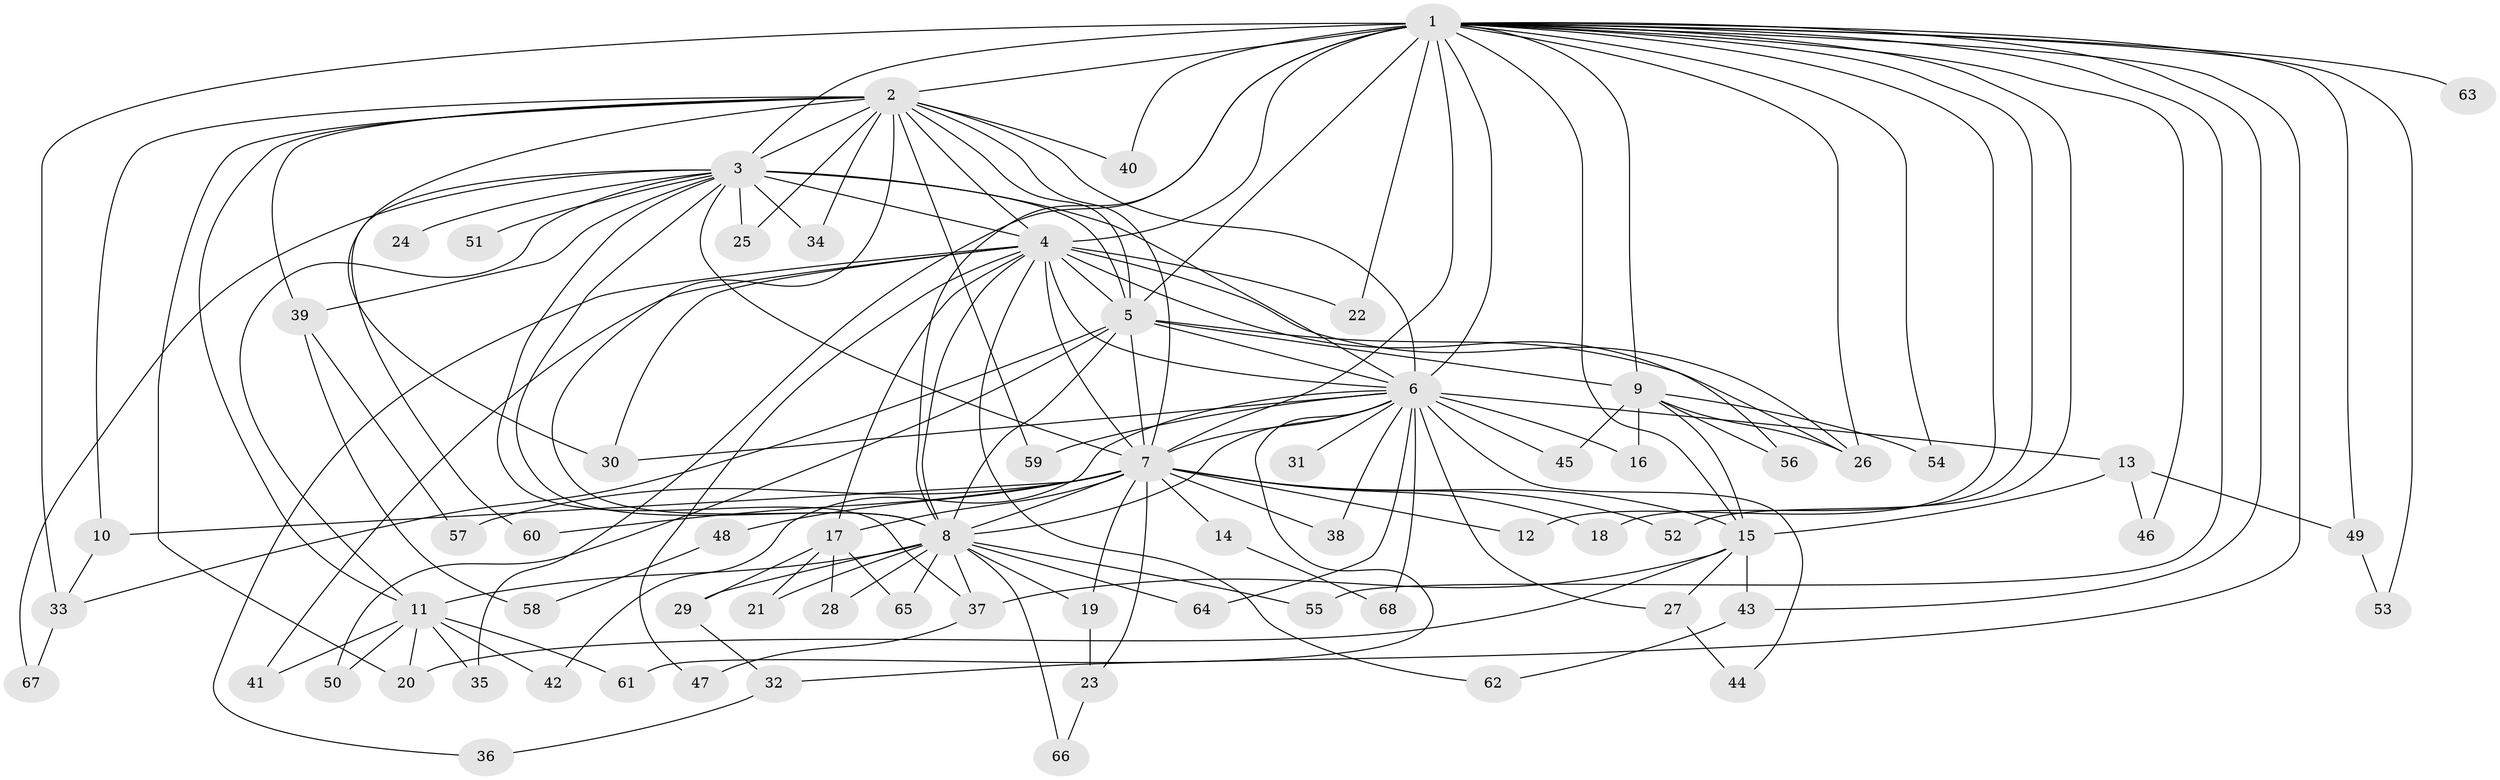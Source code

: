 // original degree distribution, {19: 0.020618556701030927, 21: 0.020618556701030927, 20: 0.010309278350515464, 15: 0.010309278350515464, 27: 0.010309278350515464, 26: 0.020618556701030927, 13: 0.010309278350515464, 8: 0.030927835051546393, 3: 0.21649484536082475, 2: 0.5773195876288659, 5: 0.020618556701030927, 6: 0.010309278350515464, 4: 0.041237113402061855}
// Generated by graph-tools (version 1.1) at 2025/49/03/04/25 22:49:30]
// undirected, 68 vertices, 150 edges
graph export_dot {
  node [color=gray90,style=filled];
  1;
  2;
  3;
  4;
  5;
  6;
  7;
  8;
  9;
  10;
  11;
  12;
  13;
  14;
  15;
  16;
  17;
  18;
  19;
  20;
  21;
  22;
  23;
  24;
  25;
  26;
  27;
  28;
  29;
  30;
  31;
  32;
  33;
  34;
  35;
  36;
  37;
  38;
  39;
  40;
  41;
  42;
  43;
  44;
  45;
  46;
  47;
  48;
  49;
  50;
  51;
  52;
  53;
  54;
  55;
  56;
  57;
  58;
  59;
  60;
  61;
  62;
  63;
  64;
  65;
  66;
  67;
  68;
  1 -- 2 [weight=4.0];
  1 -- 3 [weight=3.0];
  1 -- 4 [weight=3.0];
  1 -- 5 [weight=3.0];
  1 -- 6 [weight=2.0];
  1 -- 7 [weight=2.0];
  1 -- 8 [weight=2.0];
  1 -- 9 [weight=2.0];
  1 -- 12 [weight=1.0];
  1 -- 15 [weight=2.0];
  1 -- 18 [weight=1.0];
  1 -- 22 [weight=1.0];
  1 -- 26 [weight=1.0];
  1 -- 32 [weight=1.0];
  1 -- 33 [weight=3.0];
  1 -- 35 [weight=1.0];
  1 -- 40 [weight=1.0];
  1 -- 43 [weight=1.0];
  1 -- 46 [weight=1.0];
  1 -- 49 [weight=1.0];
  1 -- 52 [weight=1.0];
  1 -- 53 [weight=1.0];
  1 -- 54 [weight=1.0];
  1 -- 55 [weight=1.0];
  1 -- 63 [weight=2.0];
  2 -- 3 [weight=3.0];
  2 -- 4 [weight=2.0];
  2 -- 5 [weight=2.0];
  2 -- 6 [weight=2.0];
  2 -- 7 [weight=2.0];
  2 -- 8 [weight=2.0];
  2 -- 10 [weight=1.0];
  2 -- 11 [weight=2.0];
  2 -- 20 [weight=1.0];
  2 -- 25 [weight=1.0];
  2 -- 30 [weight=2.0];
  2 -- 34 [weight=1.0];
  2 -- 39 [weight=1.0];
  2 -- 40 [weight=1.0];
  2 -- 59 [weight=1.0];
  3 -- 4 [weight=1.0];
  3 -- 5 [weight=1.0];
  3 -- 6 [weight=1.0];
  3 -- 7 [weight=1.0];
  3 -- 8 [weight=1.0];
  3 -- 11 [weight=1.0];
  3 -- 24 [weight=1.0];
  3 -- 25 [weight=1.0];
  3 -- 34 [weight=1.0];
  3 -- 37 [weight=1.0];
  3 -- 39 [weight=1.0];
  3 -- 51 [weight=1.0];
  3 -- 60 [weight=1.0];
  3 -- 67 [weight=1.0];
  4 -- 5 [weight=1.0];
  4 -- 6 [weight=1.0];
  4 -- 7 [weight=2.0];
  4 -- 8 [weight=2.0];
  4 -- 17 [weight=1.0];
  4 -- 22 [weight=1.0];
  4 -- 26 [weight=1.0];
  4 -- 30 [weight=1.0];
  4 -- 36 [weight=1.0];
  4 -- 41 [weight=1.0];
  4 -- 47 [weight=1.0];
  4 -- 56 [weight=1.0];
  4 -- 62 [weight=1.0];
  5 -- 6 [weight=1.0];
  5 -- 7 [weight=2.0];
  5 -- 8 [weight=1.0];
  5 -- 9 [weight=1.0];
  5 -- 26 [weight=1.0];
  5 -- 33 [weight=1.0];
  5 -- 50 [weight=1.0];
  6 -- 7 [weight=1.0];
  6 -- 8 [weight=2.0];
  6 -- 13 [weight=1.0];
  6 -- 16 [weight=1.0];
  6 -- 27 [weight=1.0];
  6 -- 30 [weight=1.0];
  6 -- 31 [weight=1.0];
  6 -- 38 [weight=1.0];
  6 -- 42 [weight=1.0];
  6 -- 44 [weight=1.0];
  6 -- 45 [weight=1.0];
  6 -- 59 [weight=1.0];
  6 -- 61 [weight=1.0];
  6 -- 64 [weight=1.0];
  6 -- 68 [weight=1.0];
  7 -- 8 [weight=1.0];
  7 -- 10 [weight=1.0];
  7 -- 12 [weight=1.0];
  7 -- 14 [weight=1.0];
  7 -- 15 [weight=1.0];
  7 -- 17 [weight=1.0];
  7 -- 18 [weight=1.0];
  7 -- 19 [weight=1.0];
  7 -- 23 [weight=1.0];
  7 -- 38 [weight=1.0];
  7 -- 48 [weight=1.0];
  7 -- 52 [weight=1.0];
  7 -- 57 [weight=1.0];
  7 -- 60 [weight=1.0];
  8 -- 11 [weight=1.0];
  8 -- 19 [weight=1.0];
  8 -- 21 [weight=1.0];
  8 -- 28 [weight=1.0];
  8 -- 29 [weight=1.0];
  8 -- 37 [weight=1.0];
  8 -- 55 [weight=1.0];
  8 -- 64 [weight=1.0];
  8 -- 65 [weight=1.0];
  8 -- 66 [weight=1.0];
  9 -- 15 [weight=1.0];
  9 -- 16 [weight=1.0];
  9 -- 26 [weight=1.0];
  9 -- 45 [weight=1.0];
  9 -- 54 [weight=1.0];
  9 -- 56 [weight=1.0];
  10 -- 33 [weight=1.0];
  11 -- 20 [weight=1.0];
  11 -- 35 [weight=1.0];
  11 -- 41 [weight=1.0];
  11 -- 42 [weight=1.0];
  11 -- 50 [weight=1.0];
  11 -- 61 [weight=1.0];
  13 -- 15 [weight=1.0];
  13 -- 46 [weight=1.0];
  13 -- 49 [weight=1.0];
  14 -- 68 [weight=1.0];
  15 -- 20 [weight=1.0];
  15 -- 27 [weight=1.0];
  15 -- 37 [weight=1.0];
  15 -- 43 [weight=1.0];
  17 -- 21 [weight=1.0];
  17 -- 28 [weight=1.0];
  17 -- 29 [weight=1.0];
  17 -- 65 [weight=1.0];
  19 -- 23 [weight=1.0];
  23 -- 66 [weight=1.0];
  27 -- 44 [weight=1.0];
  29 -- 32 [weight=1.0];
  32 -- 36 [weight=1.0];
  33 -- 67 [weight=1.0];
  37 -- 47 [weight=1.0];
  39 -- 57 [weight=1.0];
  39 -- 58 [weight=1.0];
  43 -- 62 [weight=1.0];
  48 -- 58 [weight=1.0];
  49 -- 53 [weight=1.0];
}
